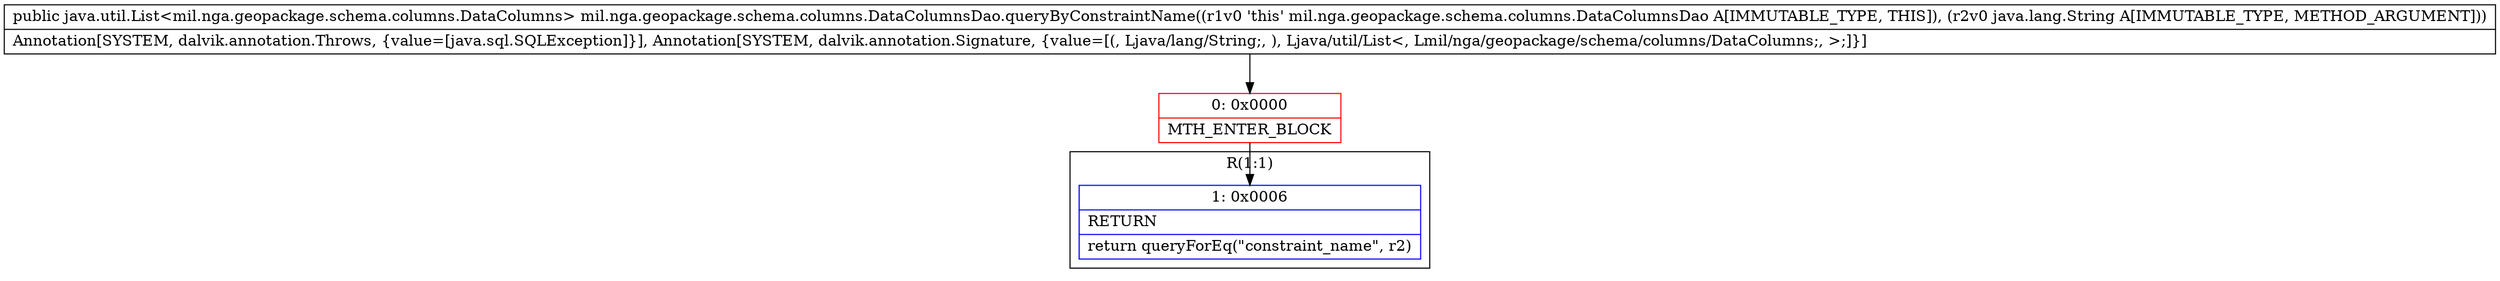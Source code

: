 digraph "CFG formil.nga.geopackage.schema.columns.DataColumnsDao.queryByConstraintName(Ljava\/lang\/String;)Ljava\/util\/List;" {
subgraph cluster_Region_322884014 {
label = "R(1:1)";
node [shape=record,color=blue];
Node_1 [shape=record,label="{1\:\ 0x0006|RETURN\l|return queryForEq(\"constraint_name\", r2)\l}"];
}
Node_0 [shape=record,color=red,label="{0\:\ 0x0000|MTH_ENTER_BLOCK\l}"];
MethodNode[shape=record,label="{public java.util.List\<mil.nga.geopackage.schema.columns.DataColumns\> mil.nga.geopackage.schema.columns.DataColumnsDao.queryByConstraintName((r1v0 'this' mil.nga.geopackage.schema.columns.DataColumnsDao A[IMMUTABLE_TYPE, THIS]), (r2v0 java.lang.String A[IMMUTABLE_TYPE, METHOD_ARGUMENT]))  | Annotation[SYSTEM, dalvik.annotation.Throws, \{value=[java.sql.SQLException]\}], Annotation[SYSTEM, dalvik.annotation.Signature, \{value=[(, Ljava\/lang\/String;, ), Ljava\/util\/List\<, Lmil\/nga\/geopackage\/schema\/columns\/DataColumns;, \>;]\}]\l}"];
MethodNode -> Node_0;
Node_0 -> Node_1;
}

